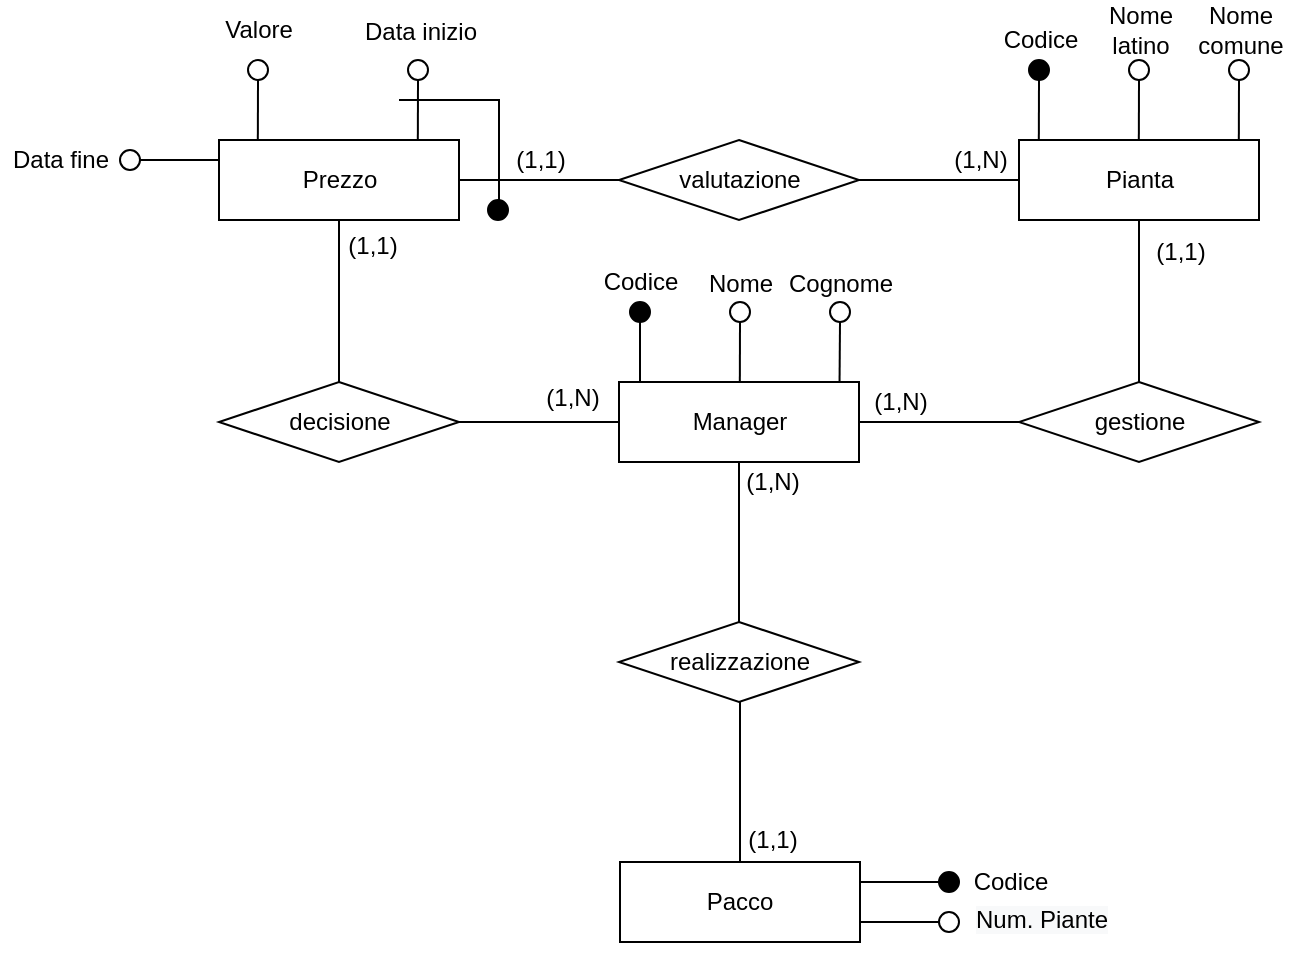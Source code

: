 <mxfile version="16.6.5" type="github">
  <diagram id="y3QiWWvVLMp9Rzac0zrA" name="Page-1">
    <mxGraphModel dx="1038" dy="547" grid="1" gridSize="10" guides="1" tooltips="1" connect="1" arrows="1" fold="1" page="1" pageScale="1" pageWidth="1169" pageHeight="827" math="0" shadow="0">
      <root>
        <mxCell id="0" />
        <mxCell id="1" parent="0" />
        <mxCell id="xCrdhjZaUTvb06V7xQC9-1" value="Pianta" style="rounded=0;whiteSpace=wrap;html=1;strokeWidth=1;perimeterSpacing=0;" parent="1" vertex="1">
          <mxGeometry x="679.5" y="119" width="120" height="40" as="geometry" />
        </mxCell>
        <mxCell id="xCrdhjZaUTvb06V7xQC9-2" value="" style="endArrow=none;html=1;rounded=0;fillColor=#000000;entryX=0.166;entryY=0;entryDx=0;entryDy=0;entryPerimeter=0;exitX=0.5;exitY=1;exitDx=0;exitDy=0;" parent="1" source="xCrdhjZaUTvb06V7xQC9-3" edge="1">
          <mxGeometry width="50" height="50" relative="1" as="geometry">
            <mxPoint x="689.5" y="99" as="sourcePoint" />
            <mxPoint x="689.42" y="119" as="targetPoint" />
          </mxGeometry>
        </mxCell>
        <mxCell id="xCrdhjZaUTvb06V7xQC9-3" value="" style="ellipse;whiteSpace=wrap;html=1;aspect=fixed;strokeWidth=1;fillColor=#000000;" parent="1" vertex="1">
          <mxGeometry x="684.5" y="79" width="10" height="10" as="geometry" />
        </mxCell>
        <mxCell id="xCrdhjZaUTvb06V7xQC9-4" value="Codice" style="text;html=1;align=center;verticalAlign=middle;resizable=0;points=[];autosize=1;strokeColor=none;fillColor=none;" parent="1" vertex="1">
          <mxGeometry x="664.5" y="59" width="50" height="20" as="geometry" />
        </mxCell>
        <mxCell id="xCrdhjZaUTvb06V7xQC9-5" value="" style="endArrow=none;html=1;rounded=0;fillColor=#000000;entryX=0.166;entryY=0;entryDx=0;entryDy=0;entryPerimeter=0;exitX=0.5;exitY=1;exitDx=0;exitDy=0;" parent="1" source="xCrdhjZaUTvb06V7xQC9-6" edge="1">
          <mxGeometry width="50" height="50" relative="1" as="geometry">
            <mxPoint x="739.5" y="99" as="sourcePoint" />
            <mxPoint x="739.42" y="119" as="targetPoint" />
          </mxGeometry>
        </mxCell>
        <mxCell id="xCrdhjZaUTvb06V7xQC9-6" value="" style="ellipse;whiteSpace=wrap;html=1;aspect=fixed;strokeWidth=1;fillColor=none;" parent="1" vertex="1">
          <mxGeometry x="734.5" y="79" width="10" height="10" as="geometry" />
        </mxCell>
        <mxCell id="xCrdhjZaUTvb06V7xQC9-7" value="Nome &lt;br&gt;latino" style="text;html=1;align=center;verticalAlign=middle;resizable=0;points=[];autosize=1;strokeColor=none;fillColor=none;" parent="1" vertex="1">
          <mxGeometry x="714.5" y="49" width="50" height="30" as="geometry" />
        </mxCell>
        <mxCell id="xCrdhjZaUTvb06V7xQC9-8" value="" style="endArrow=none;html=1;rounded=0;fillColor=#000000;entryX=0.166;entryY=0;entryDx=0;entryDy=0;entryPerimeter=0;exitX=0.5;exitY=1;exitDx=0;exitDy=0;" parent="1" source="xCrdhjZaUTvb06V7xQC9-9" edge="1">
          <mxGeometry width="50" height="50" relative="1" as="geometry">
            <mxPoint x="789.5" y="99" as="sourcePoint" />
            <mxPoint x="789.42" y="119" as="targetPoint" />
          </mxGeometry>
        </mxCell>
        <mxCell id="xCrdhjZaUTvb06V7xQC9-9" value="" style="ellipse;whiteSpace=wrap;html=1;aspect=fixed;strokeWidth=1;fillColor=none;" parent="1" vertex="1">
          <mxGeometry x="784.5" y="79" width="10" height="10" as="geometry" />
        </mxCell>
        <mxCell id="xCrdhjZaUTvb06V7xQC9-10" value="Nome &lt;br&gt;comune" style="text;html=1;align=center;verticalAlign=middle;resizable=0;points=[];autosize=1;strokeColor=none;fillColor=none;" parent="1" vertex="1">
          <mxGeometry x="759.5" y="49" width="60" height="30" as="geometry" />
        </mxCell>
        <mxCell id="xCrdhjZaUTvb06V7xQC9-11" value="Prezzo" style="rounded=0;whiteSpace=wrap;html=1;strokeWidth=1;perimeterSpacing=0;" parent="1" vertex="1">
          <mxGeometry x="279.5" y="119" width="120" height="40" as="geometry" />
        </mxCell>
        <mxCell id="xCrdhjZaUTvb06V7xQC9-12" value="valutazione" style="rhombus;whiteSpace=wrap;html=1;" parent="1" vertex="1">
          <mxGeometry x="479.5" y="119" width="120" height="40" as="geometry" />
        </mxCell>
        <mxCell id="xCrdhjZaUTvb06V7xQC9-13" value="" style="endArrow=none;html=1;rounded=0;entryX=0;entryY=0.5;entryDx=0;entryDy=0;exitX=1;exitY=0.5;exitDx=0;exitDy=0;" parent="1" source="xCrdhjZaUTvb06V7xQC9-12" target="xCrdhjZaUTvb06V7xQC9-1" edge="1">
          <mxGeometry width="50" height="50" relative="1" as="geometry">
            <mxPoint x="569.5" y="239" as="sourcePoint" />
            <mxPoint x="619.5" y="189" as="targetPoint" />
          </mxGeometry>
        </mxCell>
        <mxCell id="xCrdhjZaUTvb06V7xQC9-14" value="" style="endArrow=none;html=1;rounded=0;entryX=1;entryY=0.5;entryDx=0;entryDy=0;exitX=0;exitY=0.5;exitDx=0;exitDy=0;" parent="1" source="xCrdhjZaUTvb06V7xQC9-12" target="xCrdhjZaUTvb06V7xQC9-11" edge="1">
          <mxGeometry width="50" height="50" relative="1" as="geometry">
            <mxPoint x="569.5" y="239" as="sourcePoint" />
            <mxPoint x="619.5" y="189" as="targetPoint" />
          </mxGeometry>
        </mxCell>
        <mxCell id="xCrdhjZaUTvb06V7xQC9-15" value="" style="endArrow=none;html=1;rounded=0;fillColor=#000000;entryX=0.166;entryY=0;entryDx=0;entryDy=0;entryPerimeter=0;exitX=0.5;exitY=1;exitDx=0;exitDy=0;" parent="1" source="xCrdhjZaUTvb06V7xQC9-16" edge="1">
          <mxGeometry width="50" height="50" relative="1" as="geometry">
            <mxPoint x="299" y="99" as="sourcePoint" />
            <mxPoint x="298.92" y="119" as="targetPoint" />
          </mxGeometry>
        </mxCell>
        <mxCell id="xCrdhjZaUTvb06V7xQC9-16" value="" style="ellipse;whiteSpace=wrap;html=1;aspect=fixed;strokeWidth=1;fillColor=none;" parent="1" vertex="1">
          <mxGeometry x="294" y="79" width="10" height="10" as="geometry" />
        </mxCell>
        <mxCell id="xCrdhjZaUTvb06V7xQC9-17" value="" style="endArrow=none;html=1;rounded=0;fillColor=#000000;entryX=0.166;entryY=0;entryDx=0;entryDy=0;entryPerimeter=0;exitX=0.5;exitY=1;exitDx=0;exitDy=0;" parent="1" source="xCrdhjZaUTvb06V7xQC9-18" edge="1">
          <mxGeometry width="50" height="50" relative="1" as="geometry">
            <mxPoint x="379" y="99" as="sourcePoint" />
            <mxPoint x="378.92" y="119" as="targetPoint" />
          </mxGeometry>
        </mxCell>
        <mxCell id="xCrdhjZaUTvb06V7xQC9-18" value="" style="ellipse;whiteSpace=wrap;html=1;aspect=fixed;strokeWidth=1;fillColor=none;" parent="1" vertex="1">
          <mxGeometry x="374" y="79" width="10" height="10" as="geometry" />
        </mxCell>
        <mxCell id="xCrdhjZaUTvb06V7xQC9-20" value="Valore" style="text;html=1;align=center;verticalAlign=middle;resizable=0;points=[];autosize=1;strokeColor=none;fillColor=none;" parent="1" vertex="1">
          <mxGeometry x="274" y="54" width="50" height="20" as="geometry" />
        </mxCell>
        <mxCell id="xCrdhjZaUTvb06V7xQC9-21" value="" style="endArrow=none;html=1;rounded=0;" parent="1" edge="1">
          <mxGeometry width="50" height="50" relative="1" as="geometry">
            <mxPoint x="369.5" y="99" as="sourcePoint" />
            <mxPoint x="419.5" y="149" as="targetPoint" />
            <Array as="points">
              <mxPoint x="419.5" y="99" />
            </Array>
          </mxGeometry>
        </mxCell>
        <mxCell id="xCrdhjZaUTvb06V7xQC9-22" value="" style="ellipse;whiteSpace=wrap;html=1;aspect=fixed;strokeWidth=1;fillColor=#000000;" parent="1" vertex="1">
          <mxGeometry x="414" y="149" width="10" height="10" as="geometry" />
        </mxCell>
        <mxCell id="xCrdhjZaUTvb06V7xQC9-23" value="(1,N)" style="text;html=1;align=center;verticalAlign=middle;resizable=0;points=[];autosize=1;strokeColor=none;fillColor=none;" parent="1" vertex="1">
          <mxGeometry x="639.5" y="119" width="40" height="20" as="geometry" />
        </mxCell>
        <mxCell id="xCrdhjZaUTvb06V7xQC9-24" value="(1,1)" style="text;html=1;align=center;verticalAlign=middle;resizable=0;points=[];autosize=1;strokeColor=none;fillColor=none;" parent="1" vertex="1">
          <mxGeometry x="419.5" y="119" width="40" height="20" as="geometry" />
        </mxCell>
        <mxCell id="xCrdhjZaUTvb06V7xQC9-25" value="Manager" style="rounded=0;whiteSpace=wrap;html=1;strokeWidth=1;perimeterSpacing=0;" parent="1" vertex="1">
          <mxGeometry x="479.5" y="240" width="120" height="40" as="geometry" />
        </mxCell>
        <mxCell id="xCrdhjZaUTvb06V7xQC9-26" value="realizzazione" style="rhombus;whiteSpace=wrap;html=1;" parent="1" vertex="1">
          <mxGeometry x="479.5" y="360" width="120" height="40" as="geometry" />
        </mxCell>
        <mxCell id="xCrdhjZaUTvb06V7xQC9-27" value="gestione" style="rhombus;whiteSpace=wrap;html=1;" parent="1" vertex="1">
          <mxGeometry x="679.5" y="240" width="120" height="40" as="geometry" />
        </mxCell>
        <mxCell id="xCrdhjZaUTvb06V7xQC9-28" value="decisione" style="rhombus;whiteSpace=wrap;html=1;" parent="1" vertex="1">
          <mxGeometry x="279.5" y="240" width="120" height="40" as="geometry" />
        </mxCell>
        <mxCell id="xCrdhjZaUTvb06V7xQC9-30" value="" style="endArrow=none;html=1;rounded=0;exitX=1;exitY=0.5;exitDx=0;exitDy=0;entryX=0;entryY=0.5;entryDx=0;entryDy=0;" parent="1" source="xCrdhjZaUTvb06V7xQC9-28" target="xCrdhjZaUTvb06V7xQC9-25" edge="1">
          <mxGeometry width="50" height="50" relative="1" as="geometry">
            <mxPoint x="480" y="250" as="sourcePoint" />
            <mxPoint x="530" y="200" as="targetPoint" />
          </mxGeometry>
        </mxCell>
        <mxCell id="xCrdhjZaUTvb06V7xQC9-31" value="" style="endArrow=none;html=1;rounded=0;exitX=0.5;exitY=0;exitDx=0;exitDy=0;entryX=0.5;entryY=1;entryDx=0;entryDy=0;" parent="1" source="xCrdhjZaUTvb06V7xQC9-28" target="xCrdhjZaUTvb06V7xQC9-11" edge="1">
          <mxGeometry width="50" height="50" relative="1" as="geometry">
            <mxPoint x="480" y="250" as="sourcePoint" />
            <mxPoint x="530" y="200" as="targetPoint" />
          </mxGeometry>
        </mxCell>
        <mxCell id="xCrdhjZaUTvb06V7xQC9-32" value="(1,1)" style="text;html=1;align=center;verticalAlign=middle;resizable=0;points=[];autosize=1;strokeColor=none;fillColor=none;" parent="1" vertex="1">
          <mxGeometry x="336" y="162" width="40" height="20" as="geometry" />
        </mxCell>
        <mxCell id="xCrdhjZaUTvb06V7xQC9-33" value="(1,N)" style="text;html=1;align=center;verticalAlign=middle;resizable=0;points=[];autosize=1;strokeColor=none;fillColor=none;" parent="1" vertex="1">
          <mxGeometry x="436" y="238" width="40" height="20" as="geometry" />
        </mxCell>
        <mxCell id="xCrdhjZaUTvb06V7xQC9-34" value="" style="endArrow=none;html=1;rounded=0;entryX=0.5;entryY=1;entryDx=0;entryDy=0;exitX=0.5;exitY=0;exitDx=0;exitDy=0;" parent="1" source="xCrdhjZaUTvb06V7xQC9-27" target="xCrdhjZaUTvb06V7xQC9-1" edge="1">
          <mxGeometry width="50" height="50" relative="1" as="geometry">
            <mxPoint x="720" y="230" as="sourcePoint" />
            <mxPoint x="770" y="180" as="targetPoint" />
          </mxGeometry>
        </mxCell>
        <mxCell id="xCrdhjZaUTvb06V7xQC9-35" value="" style="endArrow=none;html=1;rounded=0;exitX=1;exitY=0.5;exitDx=0;exitDy=0;entryX=0;entryY=0.5;entryDx=0;entryDy=0;" parent="1" source="xCrdhjZaUTvb06V7xQC9-25" target="xCrdhjZaUTvb06V7xQC9-27" edge="1">
          <mxGeometry width="50" height="50" relative="1" as="geometry">
            <mxPoint x="720" y="230" as="sourcePoint" />
            <mxPoint x="770" y="180" as="targetPoint" />
          </mxGeometry>
        </mxCell>
        <mxCell id="xCrdhjZaUTvb06V7xQC9-36" value="(1,1)" style="text;html=1;align=center;verticalAlign=middle;resizable=0;points=[];autosize=1;strokeColor=none;fillColor=none;" parent="1" vertex="1">
          <mxGeometry x="739.5" y="165" width="40" height="20" as="geometry" />
        </mxCell>
        <mxCell id="xCrdhjZaUTvb06V7xQC9-37" value="(1,N)" style="text;html=1;align=center;verticalAlign=middle;resizable=0;points=[];autosize=1;strokeColor=none;fillColor=none;" parent="1" vertex="1">
          <mxGeometry x="599.5" y="240" width="40" height="20" as="geometry" />
        </mxCell>
        <mxCell id="xCrdhjZaUTvb06V7xQC9-38" value="" style="endArrow=none;html=1;rounded=0;exitX=0.5;exitY=0;exitDx=0;exitDy=0;entryX=0.5;entryY=1;entryDx=0;entryDy=0;" parent="1" source="xCrdhjZaUTvb06V7xQC9-26" target="xCrdhjZaUTvb06V7xQC9-25" edge="1">
          <mxGeometry width="50" height="50" relative="1" as="geometry">
            <mxPoint x="500" y="270" as="sourcePoint" />
            <mxPoint x="550" y="220" as="targetPoint" />
          </mxGeometry>
        </mxCell>
        <mxCell id="xCrdhjZaUTvb06V7xQC9-39" value="Pacco" style="rounded=0;whiteSpace=wrap;html=1;strokeWidth=1;perimeterSpacing=0;" parent="1" vertex="1">
          <mxGeometry x="480" y="480" width="120" height="40" as="geometry" />
        </mxCell>
        <mxCell id="xCrdhjZaUTvb06V7xQC9-42" value="Codice" style="text;html=1;align=center;verticalAlign=middle;resizable=0;points=[];autosize=1;strokeColor=none;fillColor=none;" parent="1" vertex="1">
          <mxGeometry x="649.5" y="480" width="50" height="20" as="geometry" />
        </mxCell>
        <mxCell id="xCrdhjZaUTvb06V7xQC9-43" value="" style="endArrow=none;html=1;rounded=0;fillColor=#000000;entryX=1;entryY=0.25;entryDx=0;entryDy=0;exitX=0;exitY=0.5;exitDx=0;exitDy=0;" parent="1" source="xCrdhjZaUTvb06V7xQC9-44" target="xCrdhjZaUTvb06V7xQC9-39" edge="1">
          <mxGeometry width="50" height="50" relative="1" as="geometry">
            <mxPoint x="584" y="459" as="sourcePoint" />
            <mxPoint x="583.92" y="479" as="targetPoint" />
          </mxGeometry>
        </mxCell>
        <mxCell id="xCrdhjZaUTvb06V7xQC9-44" value="" style="ellipse;whiteSpace=wrap;html=1;aspect=fixed;strokeWidth=1;fillColor=#000000;" parent="1" vertex="1">
          <mxGeometry x="639.5" y="485" width="10" height="10" as="geometry" />
        </mxCell>
        <mxCell id="xCrdhjZaUTvb06V7xQC9-45" value="&lt;span style=&quot;color: rgb(0 , 0 , 0) ; font-family: &amp;#34;helvetica&amp;#34; ; font-size: 12px ; font-style: normal ; font-weight: 400 ; letter-spacing: normal ; text-align: center ; text-indent: 0px ; text-transform: none ; word-spacing: 0px ; background-color: rgb(248 , 249 , 250) ; display: inline ; float: none&quot;&gt;Num. Piante&lt;/span&gt;" style="text;whiteSpace=wrap;html=1;" parent="1" vertex="1">
          <mxGeometry x="655.5" y="495" width="80" height="30" as="geometry" />
        </mxCell>
        <mxCell id="xCrdhjZaUTvb06V7xQC9-49" value="" style="endArrow=none;html=1;rounded=0;fillColor=#000000;exitX=0;exitY=0.5;exitDx=0;exitDy=0;entryX=1;entryY=0.75;entryDx=0;entryDy=0;" parent="1" source="xCrdhjZaUTvb06V7xQC9-50" target="xCrdhjZaUTvb06V7xQC9-39" edge="1">
          <mxGeometry width="50" height="50" relative="1" as="geometry">
            <mxPoint x="584" y="479" as="sourcePoint" />
            <mxPoint x="610" y="510" as="targetPoint" />
          </mxGeometry>
        </mxCell>
        <mxCell id="xCrdhjZaUTvb06V7xQC9-50" value="" style="ellipse;whiteSpace=wrap;html=1;aspect=fixed;strokeWidth=1;fillColor=none;" parent="1" vertex="1">
          <mxGeometry x="639.5" y="505" width="10" height="10" as="geometry" />
        </mxCell>
        <mxCell id="xCrdhjZaUTvb06V7xQC9-51" value="" style="endArrow=none;html=1;rounded=0;entryX=0.5;entryY=0;entryDx=0;entryDy=0;" parent="1" target="xCrdhjZaUTvb06V7xQC9-39" edge="1">
          <mxGeometry width="50" height="50" relative="1" as="geometry">
            <mxPoint x="540" y="400" as="sourcePoint" />
            <mxPoint x="590" y="350" as="targetPoint" />
          </mxGeometry>
        </mxCell>
        <mxCell id="xCrdhjZaUTvb06V7xQC9-52" value="(1,1)" style="text;html=1;align=center;verticalAlign=middle;resizable=0;points=[];autosize=1;strokeColor=none;fillColor=none;" parent="1" vertex="1">
          <mxGeometry x="536" y="459" width="40" height="20" as="geometry" />
        </mxCell>
        <mxCell id="xCrdhjZaUTvb06V7xQC9-53" value="(1,N)" style="text;html=1;align=center;verticalAlign=middle;resizable=0;points=[];autosize=1;strokeColor=none;fillColor=none;" parent="1" vertex="1">
          <mxGeometry x="536" y="280" width="40" height="20" as="geometry" />
        </mxCell>
        <mxCell id="VM5iFO8BAajWmUZdtVKz-1" value="Data inizio" style="text;html=1;align=center;verticalAlign=middle;resizable=0;points=[];autosize=1;strokeColor=none;fillColor=none;" vertex="1" parent="1">
          <mxGeometry x="345" y="55" width="70" height="20" as="geometry" />
        </mxCell>
        <mxCell id="VM5iFO8BAajWmUZdtVKz-2" value="" style="ellipse;whiteSpace=wrap;html=1;aspect=fixed;strokeWidth=1;fillColor=none;" vertex="1" parent="1">
          <mxGeometry x="230" y="124" width="10" height="10" as="geometry" />
        </mxCell>
        <mxCell id="VM5iFO8BAajWmUZdtVKz-3" value="" style="endArrow=none;html=1;rounded=0;entryX=0;entryY=0.25;entryDx=0;entryDy=0;exitX=1;exitY=0.5;exitDx=0;exitDy=0;" edge="1" parent="1" source="VM5iFO8BAajWmUZdtVKz-2" target="xCrdhjZaUTvb06V7xQC9-11">
          <mxGeometry width="50" height="50" relative="1" as="geometry">
            <mxPoint x="170" y="140" as="sourcePoint" />
            <mxPoint x="220" y="90" as="targetPoint" />
          </mxGeometry>
        </mxCell>
        <mxCell id="VM5iFO8BAajWmUZdtVKz-4" value="Data fine" style="text;html=1;align=center;verticalAlign=middle;resizable=0;points=[];autosize=1;strokeColor=none;fillColor=none;" vertex="1" parent="1">
          <mxGeometry x="170" y="119" width="60" height="20" as="geometry" />
        </mxCell>
        <mxCell id="VM5iFO8BAajWmUZdtVKz-6" value="" style="endArrow=none;html=1;rounded=0;fillColor=#000000;exitX=0.5;exitY=1;exitDx=0;exitDy=0;" edge="1" parent="1" source="VM5iFO8BAajWmUZdtVKz-7">
          <mxGeometry width="50" height="50" relative="1" as="geometry">
            <mxPoint x="490" y="220" as="sourcePoint" />
            <mxPoint x="490" y="240" as="targetPoint" />
          </mxGeometry>
        </mxCell>
        <mxCell id="VM5iFO8BAajWmUZdtVKz-7" value="" style="ellipse;whiteSpace=wrap;html=1;aspect=fixed;strokeWidth=1;fillColor=#000000;" vertex="1" parent="1">
          <mxGeometry x="485" y="200" width="10" height="10" as="geometry" />
        </mxCell>
        <mxCell id="VM5iFO8BAajWmUZdtVKz-8" value="Codice" style="text;html=1;align=center;verticalAlign=middle;resizable=0;points=[];autosize=1;strokeColor=none;fillColor=none;" vertex="1" parent="1">
          <mxGeometry x="465" y="180" width="50" height="20" as="geometry" />
        </mxCell>
        <mxCell id="VM5iFO8BAajWmUZdtVKz-9" value="" style="endArrow=none;html=1;rounded=0;fillColor=#000000;entryX=0.166;entryY=0;entryDx=0;entryDy=0;entryPerimeter=0;exitX=0.5;exitY=1;exitDx=0;exitDy=0;" edge="1" parent="1" source="VM5iFO8BAajWmUZdtVKz-10">
          <mxGeometry width="50" height="50" relative="1" as="geometry">
            <mxPoint x="540" y="220" as="sourcePoint" />
            <mxPoint x="539.92" y="240" as="targetPoint" />
          </mxGeometry>
        </mxCell>
        <mxCell id="VM5iFO8BAajWmUZdtVKz-10" value="" style="ellipse;whiteSpace=wrap;html=1;aspect=fixed;strokeWidth=1;fillColor=none;" vertex="1" parent="1">
          <mxGeometry x="535" y="200" width="10" height="10" as="geometry" />
        </mxCell>
        <mxCell id="VM5iFO8BAajWmUZdtVKz-11" value="Nome" style="text;html=1;align=center;verticalAlign=middle;resizable=0;points=[];autosize=1;strokeColor=none;fillColor=none;" vertex="1" parent="1">
          <mxGeometry x="515" y="181" width="50" height="20" as="geometry" />
        </mxCell>
        <mxCell id="VM5iFO8BAajWmUZdtVKz-12" value="" style="endArrow=none;html=1;rounded=0;fillColor=#000000;exitX=0.5;exitY=1;exitDx=0;exitDy=0;entryX=0.919;entryY=-0.003;entryDx=0;entryDy=0;entryPerimeter=0;" edge="1" parent="1" source="VM5iFO8BAajWmUZdtVKz-13" target="xCrdhjZaUTvb06V7xQC9-25">
          <mxGeometry width="50" height="50" relative="1" as="geometry">
            <mxPoint x="590" y="220" as="sourcePoint" />
            <mxPoint x="590" y="230" as="targetPoint" />
          </mxGeometry>
        </mxCell>
        <mxCell id="VM5iFO8BAajWmUZdtVKz-13" value="" style="ellipse;whiteSpace=wrap;html=1;aspect=fixed;strokeWidth=1;fillColor=none;" vertex="1" parent="1">
          <mxGeometry x="585" y="200" width="10" height="10" as="geometry" />
        </mxCell>
        <mxCell id="VM5iFO8BAajWmUZdtVKz-14" value="Cognome" style="text;html=1;align=center;verticalAlign=middle;resizable=0;points=[];autosize=1;strokeColor=none;fillColor=none;" vertex="1" parent="1">
          <mxGeometry x="555" y="181" width="70" height="20" as="geometry" />
        </mxCell>
      </root>
    </mxGraphModel>
  </diagram>
</mxfile>
